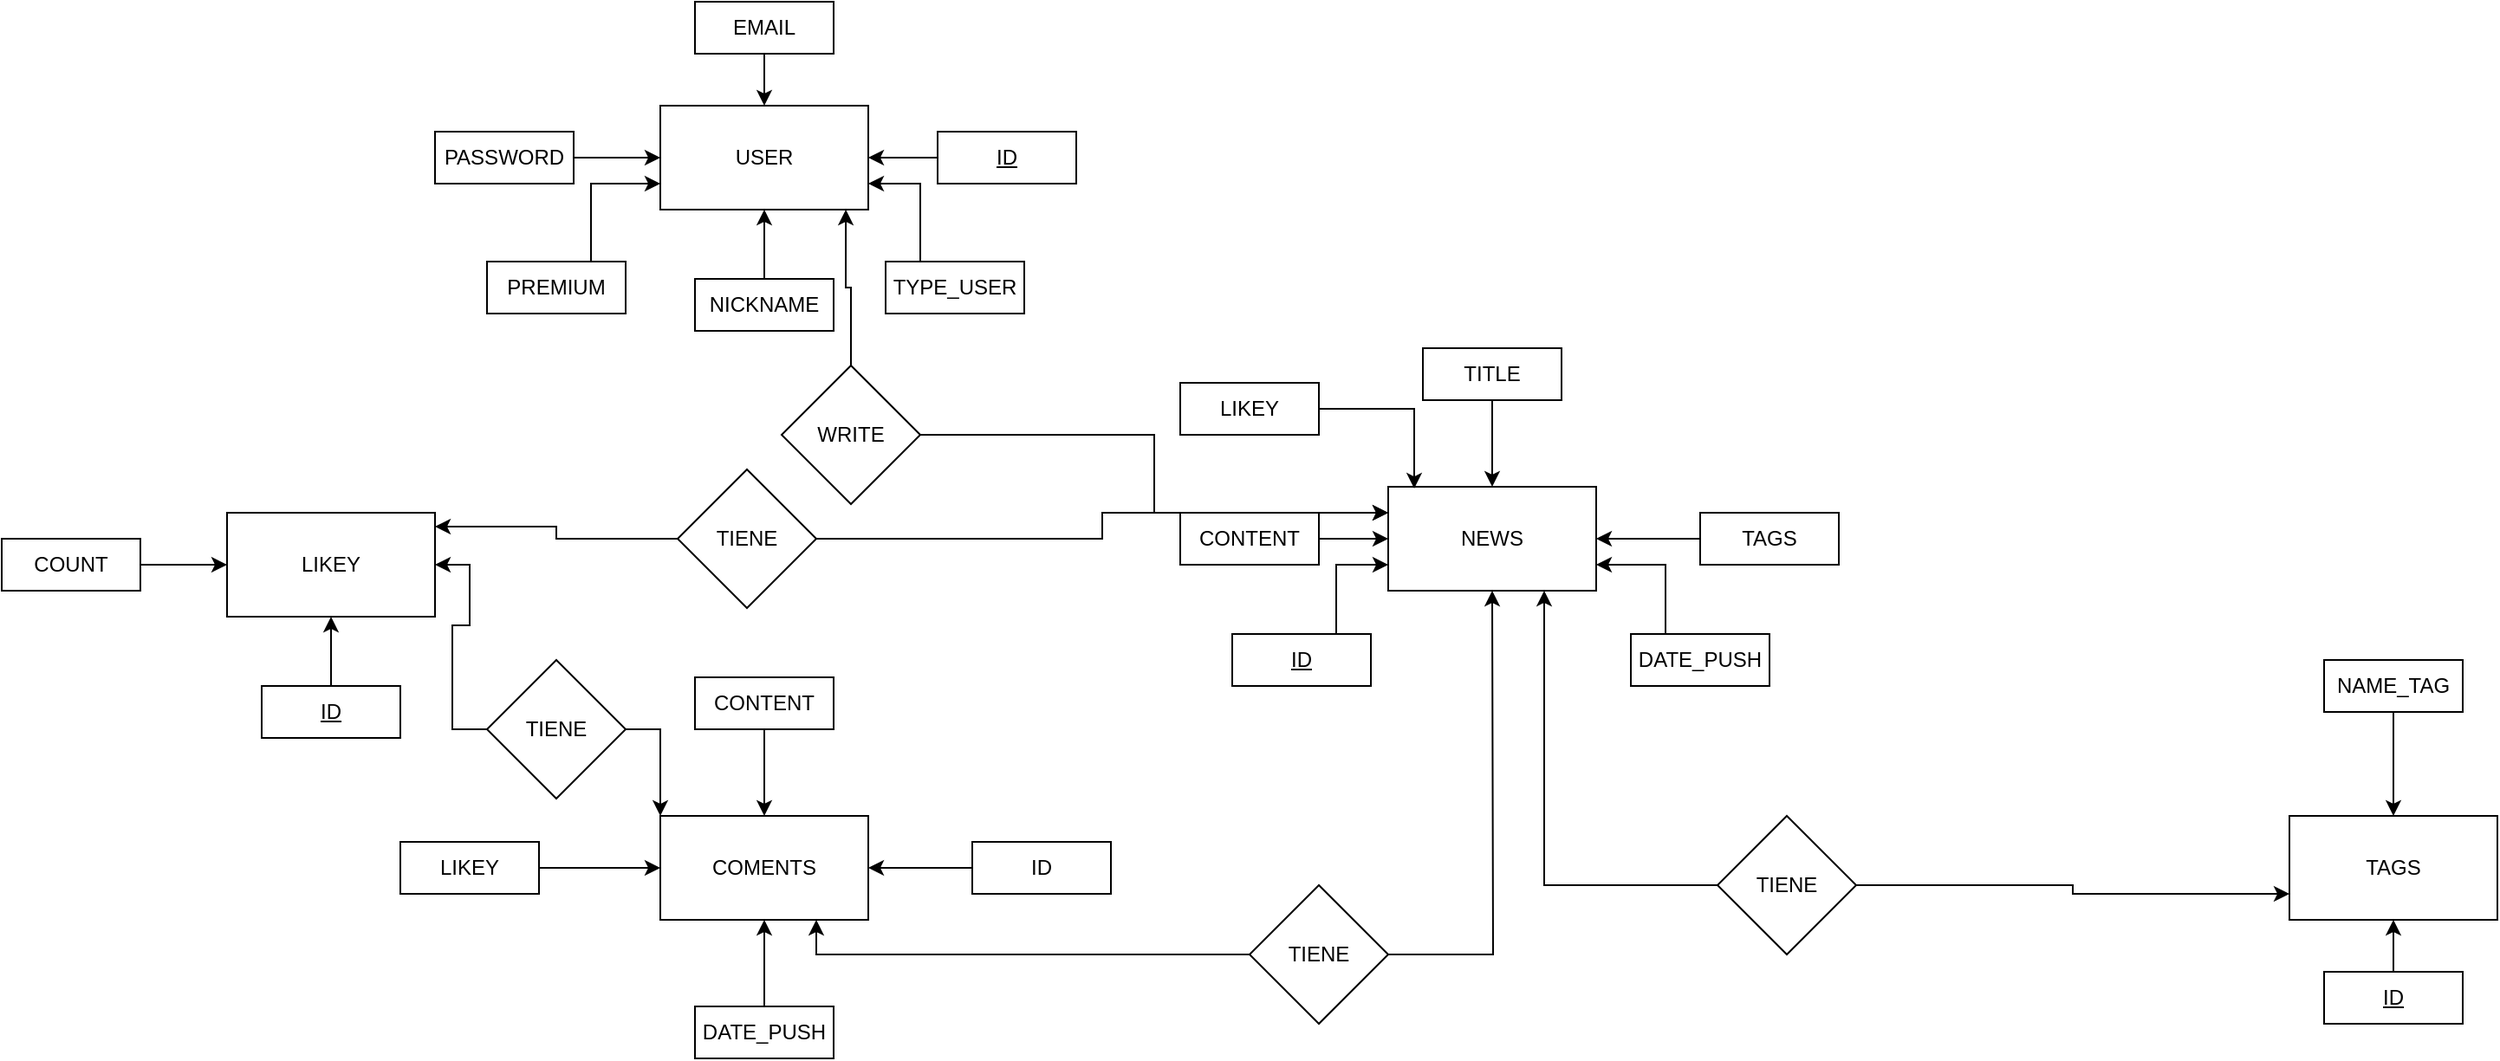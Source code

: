 <mxfile>
    <diagram id="yhc90L2GTYdnP2J1yWM_" name="ER">
        <mxGraphModel dx="1647" dy="1584" grid="1" gridSize="10" guides="1" tooltips="1" connect="1" arrows="1" fold="1" page="1" pageScale="1" pageWidth="827" pageHeight="1169" math="0" shadow="0">
            <root>
                <mxCell id="0"/>
                <mxCell id="1" parent="0"/>
                <mxCell id="2" value="NEWS" style="whiteSpace=wrap;html=1;" parent="1" vertex="1">
                    <mxGeometry x="360" y="190" width="120" height="60" as="geometry"/>
                </mxCell>
                <mxCell id="8" style="edgeStyle=orthogonalEdgeStyle;rounded=0;orthogonalLoop=1;jettySize=auto;html=1;entryX=0.5;entryY=0;entryDx=0;entryDy=0;" parent="1" source="3" target="2" edge="1">
                    <mxGeometry relative="1" as="geometry"/>
                </mxCell>
                <mxCell id="3" value="TITLE" style="whiteSpace=wrap;html=1;" parent="1" vertex="1">
                    <mxGeometry x="380" y="110" width="80" height="30" as="geometry"/>
                </mxCell>
                <mxCell id="6" style="edgeStyle=orthogonalEdgeStyle;rounded=0;orthogonalLoop=1;jettySize=auto;html=1;entryX=0;entryY=0.5;entryDx=0;entryDy=0;" parent="1" source="4" target="2" edge="1">
                    <mxGeometry relative="1" as="geometry"/>
                </mxCell>
                <mxCell id="4" value="CONTENT" style="whiteSpace=wrap;html=1;" parent="1" vertex="1">
                    <mxGeometry x="240" y="205" width="80" height="30" as="geometry"/>
                </mxCell>
                <mxCell id="7" style="edgeStyle=orthogonalEdgeStyle;rounded=0;orthogonalLoop=1;jettySize=auto;html=1;entryX=1;entryY=0.5;entryDx=0;entryDy=0;" parent="1" source="5" target="2" edge="1">
                    <mxGeometry relative="1" as="geometry"/>
                </mxCell>
                <mxCell id="5" value="TAGS" style="whiteSpace=wrap;html=1;" parent="1" vertex="1">
                    <mxGeometry x="540" y="205" width="80" height="30" as="geometry"/>
                </mxCell>
                <mxCell id="12" style="edgeStyle=orthogonalEdgeStyle;rounded=0;orthogonalLoop=1;jettySize=auto;html=1;entryX=1;entryY=0.75;entryDx=0;entryDy=0;exitX=0.25;exitY=0;exitDx=0;exitDy=0;" parent="1" source="11" target="2" edge="1">
                    <mxGeometry relative="1" as="geometry"/>
                </mxCell>
                <mxCell id="11" value="DATE_PUSH" style="whiteSpace=wrap;html=1;" parent="1" vertex="1">
                    <mxGeometry x="500" y="275" width="80" height="30" as="geometry"/>
                </mxCell>
                <mxCell id="14" style="edgeStyle=orthogonalEdgeStyle;rounded=0;orthogonalLoop=1;jettySize=auto;html=1;exitX=0.75;exitY=0;exitDx=0;exitDy=0;entryX=0;entryY=0.75;entryDx=0;entryDy=0;" parent="1" source="13" target="2" edge="1">
                    <mxGeometry relative="1" as="geometry"/>
                </mxCell>
                <mxCell id="13" value="ID" style="whiteSpace=wrap;html=1;fontStyle=4" parent="1" vertex="1">
                    <mxGeometry x="270" y="275" width="80" height="30" as="geometry"/>
                </mxCell>
                <mxCell id="15" value="USER" style="whiteSpace=wrap;html=1;" parent="1" vertex="1">
                    <mxGeometry x="-60" y="-30" width="120" height="60" as="geometry"/>
                </mxCell>
                <mxCell id="22" style="edgeStyle=orthogonalEdgeStyle;rounded=0;orthogonalLoop=1;jettySize=auto;html=1;" parent="1" source="16" target="15" edge="1">
                    <mxGeometry relative="1" as="geometry"/>
                </mxCell>
                <mxCell id="16" value="ID" style="whiteSpace=wrap;html=1;fontStyle=4" parent="1" vertex="1">
                    <mxGeometry x="100" y="-15" width="80" height="30" as="geometry"/>
                </mxCell>
                <mxCell id="24" style="edgeStyle=orthogonalEdgeStyle;rounded=0;orthogonalLoop=1;jettySize=auto;html=1;entryX=0.5;entryY=1;entryDx=0;entryDy=0;" parent="1" source="18" target="15" edge="1">
                    <mxGeometry relative="1" as="geometry"/>
                </mxCell>
                <mxCell id="18" value="NICKNAME" style="whiteSpace=wrap;html=1;" parent="1" vertex="1">
                    <mxGeometry x="-40" y="70" width="80" height="30" as="geometry"/>
                </mxCell>
                <mxCell id="21" style="edgeStyle=orthogonalEdgeStyle;rounded=0;orthogonalLoop=1;jettySize=auto;html=1;entryX=0;entryY=0.5;entryDx=0;entryDy=0;" parent="1" source="19" target="15" edge="1">
                    <mxGeometry relative="1" as="geometry"/>
                </mxCell>
                <mxCell id="19" value="PASSWORD" style="whiteSpace=wrap;html=1;" parent="1" vertex="1">
                    <mxGeometry x="-190" y="-15" width="80" height="30" as="geometry"/>
                </mxCell>
                <mxCell id="23" style="edgeStyle=orthogonalEdgeStyle;rounded=0;orthogonalLoop=1;jettySize=auto;html=1;" parent="1" source="20" target="15" edge="1">
                    <mxGeometry relative="1" as="geometry"/>
                </mxCell>
                <mxCell id="20" value="EMAIL" style="whiteSpace=wrap;html=1;" parent="1" vertex="1">
                    <mxGeometry x="-40" y="-90" width="80" height="30" as="geometry"/>
                </mxCell>
                <mxCell id="28" style="edgeStyle=orthogonalEdgeStyle;rounded=0;orthogonalLoop=1;jettySize=auto;html=1;entryX=1;entryY=0.75;entryDx=0;entryDy=0;exitX=0.25;exitY=0;exitDx=0;exitDy=0;" parent="1" source="25" target="15" edge="1">
                    <mxGeometry relative="1" as="geometry"/>
                </mxCell>
                <mxCell id="25" value="TYPE_USER" style="whiteSpace=wrap;html=1;fontStyle=0" parent="1" vertex="1">
                    <mxGeometry x="70" y="60" width="80" height="30" as="geometry"/>
                </mxCell>
                <mxCell id="27" style="edgeStyle=orthogonalEdgeStyle;rounded=0;orthogonalLoop=1;jettySize=auto;html=1;entryX=0;entryY=0.75;entryDx=0;entryDy=0;exitX=0.75;exitY=0;exitDx=0;exitDy=0;" parent="1" source="26" target="15" edge="1">
                    <mxGeometry relative="1" as="geometry"/>
                </mxCell>
                <mxCell id="26" value="PREMIUM" style="whiteSpace=wrap;html=1;fontStyle=0" parent="1" vertex="1">
                    <mxGeometry x="-160" y="60" width="80" height="30" as="geometry"/>
                </mxCell>
                <mxCell id="29" value="COMENTS" style="whiteSpace=wrap;html=1;" parent="1" vertex="1">
                    <mxGeometry x="-60" y="380" width="120" height="60" as="geometry"/>
                </mxCell>
                <mxCell id="37" style="edgeStyle=orthogonalEdgeStyle;rounded=0;orthogonalLoop=1;jettySize=auto;html=1;entryX=0.5;entryY=0;entryDx=0;entryDy=0;" parent="1" source="30" target="29" edge="1">
                    <mxGeometry relative="1" as="geometry"/>
                </mxCell>
                <mxCell id="30" value="CONTENT" style="whiteSpace=wrap;html=1;" parent="1" vertex="1">
                    <mxGeometry x="-40" y="300" width="80" height="30" as="geometry"/>
                </mxCell>
                <mxCell id="32" style="edgeStyle=orthogonalEdgeStyle;rounded=0;orthogonalLoop=1;jettySize=auto;html=1;" parent="1" source="31" target="29" edge="1">
                    <mxGeometry relative="1" as="geometry"/>
                </mxCell>
                <mxCell id="31" value="ID" style="whiteSpace=wrap;html=1;" parent="1" vertex="1">
                    <mxGeometry x="120" y="395" width="80" height="30" as="geometry"/>
                </mxCell>
                <mxCell id="34" style="edgeStyle=orthogonalEdgeStyle;rounded=0;orthogonalLoop=1;jettySize=auto;html=1;entryX=0;entryY=0.5;entryDx=0;entryDy=0;" parent="1" source="33" target="29" edge="1">
                    <mxGeometry relative="1" as="geometry"/>
                </mxCell>
                <mxCell id="33" value="LIKEY" style="whiteSpace=wrap;html=1;" parent="1" vertex="1">
                    <mxGeometry x="-210" y="395" width="80" height="30" as="geometry"/>
                </mxCell>
                <mxCell id="36" style="edgeStyle=orthogonalEdgeStyle;rounded=0;orthogonalLoop=1;jettySize=auto;html=1;" parent="1" source="35" target="29" edge="1">
                    <mxGeometry relative="1" as="geometry"/>
                </mxCell>
                <mxCell id="35" value="DATE_PUSH" style="whiteSpace=wrap;html=1;" parent="1" vertex="1">
                    <mxGeometry x="-40" y="490" width="80" height="30" as="geometry"/>
                </mxCell>
                <mxCell id="97" style="edgeStyle=orthogonalEdgeStyle;rounded=0;orthogonalLoop=1;jettySize=auto;html=1;entryX=0.125;entryY=0.017;entryDx=0;entryDy=0;entryPerimeter=0;" parent="1" source="94" target="2" edge="1">
                    <mxGeometry relative="1" as="geometry"/>
                </mxCell>
                <mxCell id="94" value="LIKEY" style="whiteSpace=wrap;html=1;" parent="1" vertex="1">
                    <mxGeometry x="240" y="130" width="80" height="30" as="geometry"/>
                </mxCell>
                <mxCell id="98" value="LIKEY" style="whiteSpace=wrap;html=1;" parent="1" vertex="1">
                    <mxGeometry x="-310" y="205" width="120" height="60" as="geometry"/>
                </mxCell>
                <mxCell id="qm84VQ6E1V5qBoJsZY88-99" style="edgeStyle=orthogonalEdgeStyle;rounded=0;orthogonalLoop=1;jettySize=auto;html=1;entryX=0;entryY=0.5;entryDx=0;entryDy=0;" edge="1" parent="1" source="qm84VQ6E1V5qBoJsZY88-98" target="98">
                    <mxGeometry relative="1" as="geometry"/>
                </mxCell>
                <mxCell id="qm84VQ6E1V5qBoJsZY88-98" value="COUNT" style="whiteSpace=wrap;html=1;" vertex="1" parent="1">
                    <mxGeometry x="-440" y="220" width="80" height="30" as="geometry"/>
                </mxCell>
                <mxCell id="qm84VQ6E1V5qBoJsZY88-101" style="edgeStyle=orthogonalEdgeStyle;rounded=0;orthogonalLoop=1;jettySize=auto;html=1;entryX=0.5;entryY=1;entryDx=0;entryDy=0;" edge="1" parent="1" source="qm84VQ6E1V5qBoJsZY88-100" target="98">
                    <mxGeometry relative="1" as="geometry"/>
                </mxCell>
                <mxCell id="qm84VQ6E1V5qBoJsZY88-100" value="ID" style="whiteSpace=wrap;html=1;fontStyle=4" vertex="1" parent="1">
                    <mxGeometry x="-290" y="305" width="80" height="30" as="geometry"/>
                </mxCell>
                <mxCell id="qm84VQ6E1V5qBoJsZY88-103" style="edgeStyle=orthogonalEdgeStyle;rounded=0;orthogonalLoop=1;jettySize=auto;html=1;entryX=1;entryY=0.5;entryDx=0;entryDy=0;" edge="1" parent="1" source="qm84VQ6E1V5qBoJsZY88-102" target="98">
                    <mxGeometry relative="1" as="geometry"/>
                </mxCell>
                <mxCell id="qm84VQ6E1V5qBoJsZY88-104" style="edgeStyle=orthogonalEdgeStyle;rounded=0;orthogonalLoop=1;jettySize=auto;html=1;entryX=0;entryY=0;entryDx=0;entryDy=0;" edge="1" parent="1" source="qm84VQ6E1V5qBoJsZY88-102" target="29">
                    <mxGeometry relative="1" as="geometry"/>
                </mxCell>
                <mxCell id="qm84VQ6E1V5qBoJsZY88-102" value="TIENE" style="rhombus;whiteSpace=wrap;html=1;" vertex="1" parent="1">
                    <mxGeometry x="-160" y="290" width="80" height="80" as="geometry"/>
                </mxCell>
                <mxCell id="qm84VQ6E1V5qBoJsZY88-107" style="edgeStyle=orthogonalEdgeStyle;rounded=0;orthogonalLoop=1;jettySize=auto;html=1;entryX=0.892;entryY=1;entryDx=0;entryDy=0;entryPerimeter=0;" edge="1" parent="1" source="qm84VQ6E1V5qBoJsZY88-106" target="15">
                    <mxGeometry relative="1" as="geometry"/>
                </mxCell>
                <mxCell id="qm84VQ6E1V5qBoJsZY88-108" style="edgeStyle=orthogonalEdgeStyle;rounded=0;orthogonalLoop=1;jettySize=auto;html=1;entryX=0;entryY=0.25;entryDx=0;entryDy=0;" edge="1" parent="1" source="qm84VQ6E1V5qBoJsZY88-106" target="2">
                    <mxGeometry relative="1" as="geometry"/>
                </mxCell>
                <mxCell id="qm84VQ6E1V5qBoJsZY88-106" value="WRITE" style="rhombus;whiteSpace=wrap;html=1;" vertex="1" parent="1">
                    <mxGeometry x="10" y="120" width="80" height="80" as="geometry"/>
                </mxCell>
                <mxCell id="qm84VQ6E1V5qBoJsZY88-109" value="TAGS" style="whiteSpace=wrap;html=1;" vertex="1" parent="1">
                    <mxGeometry x="880" y="380" width="120" height="60" as="geometry"/>
                </mxCell>
                <mxCell id="qm84VQ6E1V5qBoJsZY88-113" style="edgeStyle=orthogonalEdgeStyle;rounded=0;orthogonalLoop=1;jettySize=auto;html=1;entryX=0.5;entryY=0;entryDx=0;entryDy=0;" edge="1" parent="1" source="qm84VQ6E1V5qBoJsZY88-110" target="qm84VQ6E1V5qBoJsZY88-109">
                    <mxGeometry relative="1" as="geometry"/>
                </mxCell>
                <mxCell id="qm84VQ6E1V5qBoJsZY88-110" value="NAME_TAG" style="whiteSpace=wrap;html=1;" vertex="1" parent="1">
                    <mxGeometry x="900" y="290" width="80" height="30" as="geometry"/>
                </mxCell>
                <mxCell id="qm84VQ6E1V5qBoJsZY88-112" style="edgeStyle=orthogonalEdgeStyle;rounded=0;orthogonalLoop=1;jettySize=auto;html=1;" edge="1" parent="1" source="qm84VQ6E1V5qBoJsZY88-111" target="qm84VQ6E1V5qBoJsZY88-109">
                    <mxGeometry relative="1" as="geometry"/>
                </mxCell>
                <mxCell id="qm84VQ6E1V5qBoJsZY88-111" value="ID" style="whiteSpace=wrap;html=1;fontStyle=4" vertex="1" parent="1">
                    <mxGeometry x="900" y="470" width="80" height="30" as="geometry"/>
                </mxCell>
                <mxCell id="qm84VQ6E1V5qBoJsZY88-116" style="edgeStyle=orthogonalEdgeStyle;rounded=0;orthogonalLoop=1;jettySize=auto;html=1;entryX=0;entryY=0.75;entryDx=0;entryDy=0;" edge="1" parent="1" source="qm84VQ6E1V5qBoJsZY88-115" target="qm84VQ6E1V5qBoJsZY88-109">
                    <mxGeometry relative="1" as="geometry"/>
                </mxCell>
                <mxCell id="qm84VQ6E1V5qBoJsZY88-117" style="edgeStyle=orthogonalEdgeStyle;rounded=0;orthogonalLoop=1;jettySize=auto;html=1;entryX=0.75;entryY=1;entryDx=0;entryDy=0;" edge="1" parent="1" source="qm84VQ6E1V5qBoJsZY88-115" target="2">
                    <mxGeometry relative="1" as="geometry">
                        <mxPoint x="430" y="240" as="targetPoint"/>
                    </mxGeometry>
                </mxCell>
                <mxCell id="qm84VQ6E1V5qBoJsZY88-115" value="TIENE" style="rhombus;whiteSpace=wrap;html=1;" vertex="1" parent="1">
                    <mxGeometry x="550" y="380" width="80" height="80" as="geometry"/>
                </mxCell>
                <mxCell id="qm84VQ6E1V5qBoJsZY88-119" style="edgeStyle=orthogonalEdgeStyle;rounded=0;orthogonalLoop=1;jettySize=auto;html=1;entryX=0.75;entryY=1;entryDx=0;entryDy=0;" edge="1" parent="1" source="qm84VQ6E1V5qBoJsZY88-118" target="29">
                    <mxGeometry relative="1" as="geometry"/>
                </mxCell>
                <mxCell id="qm84VQ6E1V5qBoJsZY88-120" style="edgeStyle=orthogonalEdgeStyle;rounded=0;orthogonalLoop=1;jettySize=auto;html=1;" edge="1" parent="1" source="qm84VQ6E1V5qBoJsZY88-118">
                    <mxGeometry relative="1" as="geometry">
                        <mxPoint x="420" y="250" as="targetPoint"/>
                    </mxGeometry>
                </mxCell>
                <mxCell id="qm84VQ6E1V5qBoJsZY88-118" value="TIENE" style="rhombus;whiteSpace=wrap;html=1;" vertex="1" parent="1">
                    <mxGeometry x="280" y="420" width="80" height="80" as="geometry"/>
                </mxCell>
                <mxCell id="qm84VQ6E1V5qBoJsZY88-124" style="edgeStyle=orthogonalEdgeStyle;rounded=0;orthogonalLoop=1;jettySize=auto;html=1;entryX=1;entryY=0.133;entryDx=0;entryDy=0;entryPerimeter=0;" edge="1" parent="1" source="qm84VQ6E1V5qBoJsZY88-122" target="98">
                    <mxGeometry relative="1" as="geometry"/>
                </mxCell>
                <mxCell id="qm84VQ6E1V5qBoJsZY88-125" style="edgeStyle=orthogonalEdgeStyle;rounded=0;orthogonalLoop=1;jettySize=auto;html=1;entryX=0;entryY=0.25;entryDx=0;entryDy=0;" edge="1" parent="1" source="qm84VQ6E1V5qBoJsZY88-122" target="2">
                    <mxGeometry relative="1" as="geometry"/>
                </mxCell>
                <mxCell id="qm84VQ6E1V5qBoJsZY88-122" value="TIENE" style="rhombus;whiteSpace=wrap;html=1;" vertex="1" parent="1">
                    <mxGeometry x="-50" y="180" width="80" height="80" as="geometry"/>
                </mxCell>
            </root>
        </mxGraphModel>
    </diagram>
    <diagram id="ZZ1uJEQ9J8bM9eJgtkn4" name="FISICO">
        <mxGraphModel dx="820" dy="415" grid="1" gridSize="10" guides="1" tooltips="1" connect="1" arrows="1" fold="1" page="1" pageScale="1" pageWidth="827" pageHeight="1169" math="0" shadow="0">
            <root>
                <mxCell id="Qc9YcRfktTb7pwFlO9FD-0"/>
                <mxCell id="Qc9YcRfktTb7pwFlO9FD-1" parent="Qc9YcRfktTb7pwFlO9FD-0"/>
            </root>
        </mxGraphModel>
    </diagram>
</mxfile>